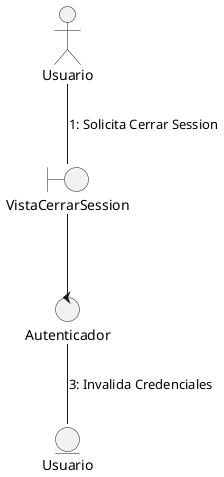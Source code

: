 @startuml Cerrar Sessión
actor "Usuario" as U
boundary VistaCerrarSession as V
control Autenticador as C
entity "Usuario" as E

U -- V : "1: Solicita Cerrar Session"
V -- C : ""
C -- E : "3: Invalida Credenciales"

@enduml